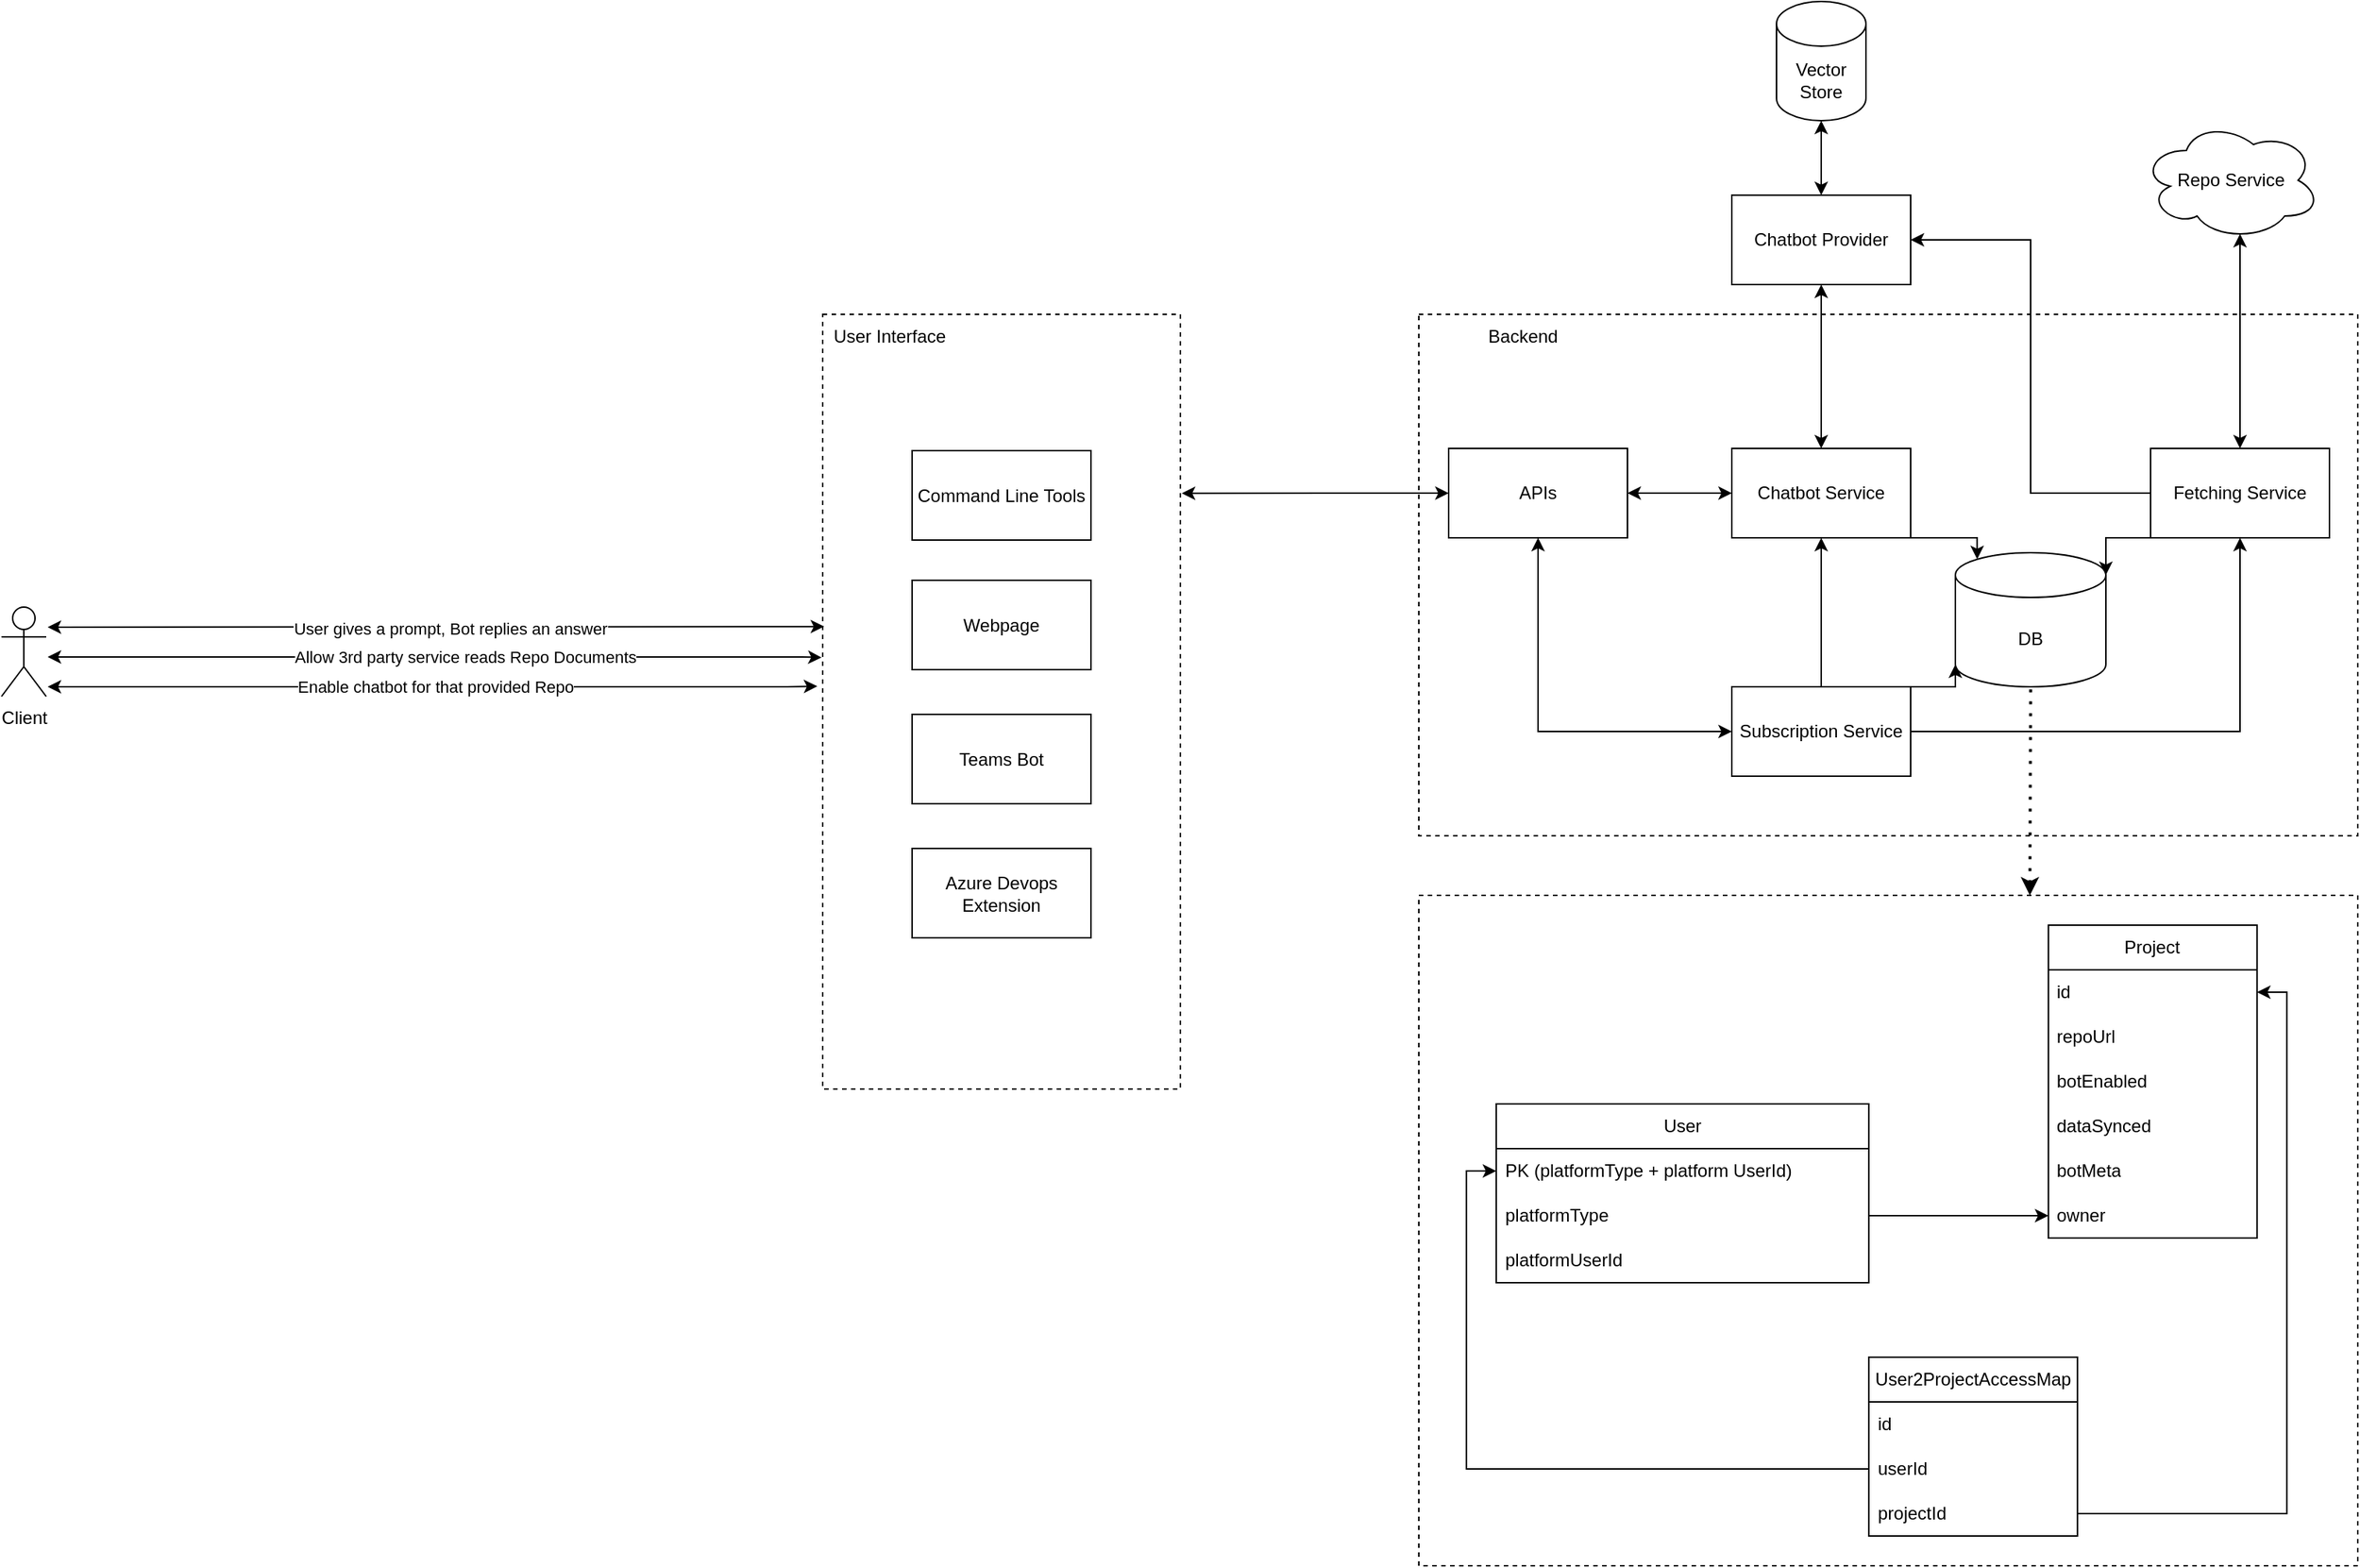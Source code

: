 <mxfile version="24.7.16">
  <diagram name="Page-1" id="e3K1C8kqqtnIpafieiGO">
    <mxGraphModel dx="2572" dy="951" grid="1" gridSize="10" guides="1" tooltips="1" connect="1" arrows="1" fold="1" page="1" pageScale="1" pageWidth="850" pageHeight="1100" math="0" shadow="0">
      <root>
        <mxCell id="0" />
        <mxCell id="1" parent="0" />
        <mxCell id="Jq515evewrRoZrL4Z5Ga-43" value="" style="rounded=0;whiteSpace=wrap;html=1;fillColor=none;dashed=1;" vertex="1" parent="1">
          <mxGeometry x="360" y="440" width="630" height="350" as="geometry" />
        </mxCell>
        <mxCell id="Jq515evewrRoZrL4Z5Ga-23" style="edgeStyle=orthogonalEdgeStyle;rounded=0;orthogonalLoop=1;jettySize=auto;html=1;entryX=-0.003;entryY=0.443;entryDx=0;entryDy=0;entryPerimeter=0;startArrow=classic;startFill=1;" edge="1" parent="1" target="Jq515evewrRoZrL4Z5Ga-81">
          <mxGeometry relative="1" as="geometry">
            <mxPoint x="-560" y="670" as="sourcePoint" />
            <mxPoint x="-54.0" y="768.5" as="targetPoint" />
            <Array as="points">
              <mxPoint x="-54" y="670" />
            </Array>
          </mxGeometry>
        </mxCell>
        <mxCell id="Jq515evewrRoZrL4Z5Ga-25" value="Allow 3rd party service reads Repo Documents" style="edgeLabel;html=1;align=center;verticalAlign=middle;resizable=0;points=[];" vertex="1" connectable="0" parent="Jq515evewrRoZrL4Z5Ga-23">
          <mxGeometry x="0.108" y="2" relative="1" as="geometry">
            <mxPoint x="-8" y="2" as="offset" />
          </mxGeometry>
        </mxCell>
        <mxCell id="Jq515evewrRoZrL4Z5Ga-27" style="edgeStyle=orthogonalEdgeStyle;rounded=0;orthogonalLoop=1;jettySize=auto;html=1;entryX=-0.015;entryY=0.48;entryDx=0;entryDy=0;entryPerimeter=0;startArrow=classic;startFill=1;" edge="1" parent="1" target="Jq515evewrRoZrL4Z5Ga-81">
          <mxGeometry relative="1" as="geometry">
            <mxPoint x="-560" y="690" as="sourcePoint" />
            <mxPoint x="-63.51" y="816.34" as="targetPoint" />
            <Array as="points">
              <mxPoint x="-64" y="690" />
            </Array>
          </mxGeometry>
        </mxCell>
        <mxCell id="Jq515evewrRoZrL4Z5Ga-28" value="Enable chatbot for that provided Repo" style="edgeLabel;html=1;align=center;verticalAlign=middle;resizable=0;points=[];" vertex="1" connectable="0" parent="Jq515evewrRoZrL4Z5Ga-27">
          <mxGeometry x="0.265" relative="1" as="geometry">
            <mxPoint x="-67" as="offset" />
          </mxGeometry>
        </mxCell>
        <mxCell id="Jq515evewrRoZrL4Z5Ga-2" value="Client" style="shape=umlActor;verticalLabelPosition=bottom;verticalAlign=top;html=1;outlineConnect=0;" vertex="1" parent="1">
          <mxGeometry x="-591" y="636.5" width="30" height="60" as="geometry" />
        </mxCell>
        <mxCell id="Jq515evewrRoZrL4Z5Ga-3" value="Chatbot Provider" style="rounded=0;whiteSpace=wrap;html=1;" vertex="1" parent="1">
          <mxGeometry x="570" y="360" width="120" height="60" as="geometry" />
        </mxCell>
        <mxCell id="Jq515evewrRoZrL4Z5Ga-4" value="Vector Store" style="shape=cylinder3;whiteSpace=wrap;html=1;boundedLbl=1;backgroundOutline=1;size=15;" vertex="1" parent="1">
          <mxGeometry x="600" y="230" width="60" height="80" as="geometry" />
        </mxCell>
        <mxCell id="Jq515evewrRoZrL4Z5Ga-42" style="edgeStyle=orthogonalEdgeStyle;rounded=0;orthogonalLoop=1;jettySize=auto;html=1;exitX=0;exitY=0.5;exitDx=0;exitDy=0;entryX=1;entryY=0.5;entryDx=0;entryDy=0;" edge="1" parent="1" source="Jq515evewrRoZrL4Z5Ga-11" target="Jq515evewrRoZrL4Z5Ga-3">
          <mxGeometry relative="1" as="geometry" />
        </mxCell>
        <mxCell id="Jq515evewrRoZrL4Z5Ga-11" value="Fetching Service" style="rounded=0;whiteSpace=wrap;html=1;" vertex="1" parent="1">
          <mxGeometry x="851" y="530" width="120" height="60" as="geometry" />
        </mxCell>
        <mxCell id="Jq515evewrRoZrL4Z5Ga-13" value="Repo Service" style="ellipse;shape=cloud;whiteSpace=wrap;html=1;" vertex="1" parent="1">
          <mxGeometry x="845" y="310" width="120" height="80" as="geometry" />
        </mxCell>
        <mxCell id="Jq515evewrRoZrL4Z5Ga-15" style="edgeStyle=orthogonalEdgeStyle;rounded=0;orthogonalLoop=1;jettySize=auto;html=1;exitX=0.5;exitY=0;exitDx=0;exitDy=0;entryX=0.55;entryY=0.95;entryDx=0;entryDy=0;entryPerimeter=0;startArrow=classic;startFill=1;" edge="1" parent="1" source="Jq515evewrRoZrL4Z5Ga-11" target="Jq515evewrRoZrL4Z5Ga-13">
          <mxGeometry relative="1" as="geometry" />
        </mxCell>
        <mxCell id="Jq515evewrRoZrL4Z5Ga-18" value="" style="endArrow=classic;startArrow=classic;html=1;rounded=0;entryX=0.5;entryY=1;entryDx=0;entryDy=0;entryPerimeter=0;exitX=0.5;exitY=0;exitDx=0;exitDy=0;" edge="1" parent="1" source="Jq515evewrRoZrL4Z5Ga-3" target="Jq515evewrRoZrL4Z5Ga-4">
          <mxGeometry width="50" height="50" relative="1" as="geometry">
            <mxPoint x="525" y="600" as="sourcePoint" />
            <mxPoint x="575" y="550" as="targetPoint" />
          </mxGeometry>
        </mxCell>
        <mxCell id="Jq515evewrRoZrL4Z5Ga-19" value="" style="endArrow=classic;startArrow=classic;html=1;rounded=0;entryX=0.004;entryY=0.403;entryDx=0;entryDy=0;entryPerimeter=0;" edge="1" parent="1" target="Jq515evewrRoZrL4Z5Ga-81">
          <mxGeometry width="50" height="50" relative="1" as="geometry">
            <mxPoint x="-560" y="650" as="sourcePoint" />
            <mxPoint x="-381" y="591.5" as="targetPoint" />
          </mxGeometry>
        </mxCell>
        <mxCell id="Jq515evewrRoZrL4Z5Ga-20" value="User gives a prompt, Bot replies an answer" style="edgeLabel;html=1;align=center;verticalAlign=middle;resizable=0;points=[];" vertex="1" connectable="0" parent="Jq515evewrRoZrL4Z5Ga-19">
          <mxGeometry x="0.019" y="-1" relative="1" as="geometry">
            <mxPoint x="4" as="offset" />
          </mxGeometry>
        </mxCell>
        <mxCell id="Jq515evewrRoZrL4Z5Ga-38" style="edgeStyle=orthogonalEdgeStyle;rounded=0;orthogonalLoop=1;jettySize=auto;html=1;exitX=0.5;exitY=0;exitDx=0;exitDy=0;entryX=0.5;entryY=1;entryDx=0;entryDy=0;" edge="1" parent="1" source="Jq515evewrRoZrL4Z5Ga-22" target="Jq515evewrRoZrL4Z5Ga-32">
          <mxGeometry relative="1" as="geometry" />
        </mxCell>
        <mxCell id="Jq515evewrRoZrL4Z5Ga-39" style="edgeStyle=orthogonalEdgeStyle;rounded=0;orthogonalLoop=1;jettySize=auto;html=1;exitX=1;exitY=0.5;exitDx=0;exitDy=0;entryX=0.5;entryY=1;entryDx=0;entryDy=0;" edge="1" parent="1" source="Jq515evewrRoZrL4Z5Ga-22" target="Jq515evewrRoZrL4Z5Ga-11">
          <mxGeometry relative="1" as="geometry" />
        </mxCell>
        <mxCell id="Jq515evewrRoZrL4Z5Ga-22" value="Subscription Service" style="rounded=0;whiteSpace=wrap;html=1;" vertex="1" parent="1">
          <mxGeometry x="570" y="690" width="120" height="60" as="geometry" />
        </mxCell>
        <mxCell id="Jq515evewrRoZrL4Z5Ga-37" style="edgeStyle=orthogonalEdgeStyle;rounded=0;orthogonalLoop=1;jettySize=auto;html=1;exitX=0.5;exitY=1;exitDx=0;exitDy=0;entryX=0;entryY=0.5;entryDx=0;entryDy=0;startArrow=classic;startFill=1;" edge="1" parent="1" source="Jq515evewrRoZrL4Z5Ga-31" target="Jq515evewrRoZrL4Z5Ga-22">
          <mxGeometry relative="1" as="geometry" />
        </mxCell>
        <mxCell id="Jq515evewrRoZrL4Z5Ga-31" value="APIs" style="rounded=0;whiteSpace=wrap;html=1;" vertex="1" parent="1">
          <mxGeometry x="380" y="530" width="120" height="60" as="geometry" />
        </mxCell>
        <mxCell id="Jq515evewrRoZrL4Z5Ga-32" value="Chatbot Service" style="rounded=0;whiteSpace=wrap;html=1;" vertex="1" parent="1">
          <mxGeometry x="570" y="530" width="120" height="60" as="geometry" />
        </mxCell>
        <mxCell id="Jq515evewrRoZrL4Z5Ga-34" value="" style="endArrow=classic;startArrow=classic;html=1;rounded=0;entryX=0.5;entryY=1;entryDx=0;entryDy=0;exitX=0.5;exitY=0;exitDx=0;exitDy=0;" edge="1" parent="1" source="Jq515evewrRoZrL4Z5Ga-32" target="Jq515evewrRoZrL4Z5Ga-3">
          <mxGeometry width="50" height="50" relative="1" as="geometry">
            <mxPoint x="430" y="500" as="sourcePoint" />
            <mxPoint x="480" y="450" as="targetPoint" />
          </mxGeometry>
        </mxCell>
        <mxCell id="Jq515evewrRoZrL4Z5Ga-35" value="" style="endArrow=classic;startArrow=classic;html=1;rounded=0;entryX=1;entryY=0.5;entryDx=0;entryDy=0;exitX=0;exitY=0.5;exitDx=0;exitDy=0;" edge="1" parent="1" source="Jq515evewrRoZrL4Z5Ga-32" target="Jq515evewrRoZrL4Z5Ga-31">
          <mxGeometry width="50" height="50" relative="1" as="geometry">
            <mxPoint x="640" y="540" as="sourcePoint" />
            <mxPoint x="640" y="430" as="targetPoint" />
          </mxGeometry>
        </mxCell>
        <mxCell id="Jq515evewrRoZrL4Z5Ga-44" value="DB" style="shape=cylinder3;whiteSpace=wrap;html=1;boundedLbl=1;backgroundOutline=1;size=15;" vertex="1" parent="1">
          <mxGeometry x="720" y="600" width="101" height="90" as="geometry" />
        </mxCell>
        <mxCell id="Jq515evewrRoZrL4Z5Ga-45" style="edgeStyle=orthogonalEdgeStyle;rounded=0;orthogonalLoop=1;jettySize=auto;html=1;exitX=1;exitY=0;exitDx=0;exitDy=0;entryX=0;entryY=1;entryDx=0;entryDy=-15;entryPerimeter=0;" edge="1" parent="1" source="Jq515evewrRoZrL4Z5Ga-22" target="Jq515evewrRoZrL4Z5Ga-44">
          <mxGeometry relative="1" as="geometry" />
        </mxCell>
        <mxCell id="Jq515evewrRoZrL4Z5Ga-46" style="edgeStyle=orthogonalEdgeStyle;rounded=0;orthogonalLoop=1;jettySize=auto;html=1;exitX=0;exitY=1;exitDx=0;exitDy=0;entryX=1;entryY=0;entryDx=0;entryDy=15;entryPerimeter=0;" edge="1" parent="1" source="Jq515evewrRoZrL4Z5Ga-11" target="Jq515evewrRoZrL4Z5Ga-44">
          <mxGeometry relative="1" as="geometry" />
        </mxCell>
        <mxCell id="Jq515evewrRoZrL4Z5Ga-47" style="edgeStyle=orthogonalEdgeStyle;rounded=0;orthogonalLoop=1;jettySize=auto;html=1;exitX=1;exitY=1;exitDx=0;exitDy=0;entryX=0.145;entryY=0;entryDx=0;entryDy=4.35;entryPerimeter=0;" edge="1" parent="1" source="Jq515evewrRoZrL4Z5Ga-32" target="Jq515evewrRoZrL4Z5Ga-44">
          <mxGeometry relative="1" as="geometry">
            <Array as="points">
              <mxPoint x="735" y="590" />
            </Array>
          </mxGeometry>
        </mxCell>
        <mxCell id="Jq515evewrRoZrL4Z5Ga-48" value="Project" style="swimlane;fontStyle=0;childLayout=stackLayout;horizontal=1;startSize=30;horizontalStack=0;resizeParent=1;resizeParentMax=0;resizeLast=0;collapsible=1;marginBottom=0;whiteSpace=wrap;html=1;" vertex="1" parent="1">
          <mxGeometry x="782.42" y="850" width="140" height="210" as="geometry">
            <mxRectangle x="700.5" y="860" width="80" height="30" as="alternateBounds" />
          </mxGeometry>
        </mxCell>
        <mxCell id="Jq515evewrRoZrL4Z5Ga-49" value="id" style="text;strokeColor=none;fillColor=none;align=left;verticalAlign=middle;spacingLeft=4;spacingRight=4;overflow=hidden;points=[[0,0.5],[1,0.5]];portConstraint=eastwest;rotatable=0;whiteSpace=wrap;html=1;" vertex="1" parent="Jq515evewrRoZrL4Z5Ga-48">
          <mxGeometry y="30" width="140" height="30" as="geometry" />
        </mxCell>
        <mxCell id="Jq515evewrRoZrL4Z5Ga-50" value="repoUrl" style="text;strokeColor=none;fillColor=none;align=left;verticalAlign=middle;spacingLeft=4;spacingRight=4;overflow=hidden;points=[[0,0.5],[1,0.5]];portConstraint=eastwest;rotatable=0;whiteSpace=wrap;html=1;" vertex="1" parent="Jq515evewrRoZrL4Z5Ga-48">
          <mxGeometry y="60" width="140" height="30" as="geometry" />
        </mxCell>
        <mxCell id="Jq515evewrRoZrL4Z5Ga-51" value="botEnabled" style="text;strokeColor=none;fillColor=none;align=left;verticalAlign=middle;spacingLeft=4;spacingRight=4;overflow=hidden;points=[[0,0.5],[1,0.5]];portConstraint=eastwest;rotatable=0;whiteSpace=wrap;html=1;" vertex="1" parent="Jq515evewrRoZrL4Z5Ga-48">
          <mxGeometry y="90" width="140" height="30" as="geometry" />
        </mxCell>
        <mxCell id="Jq515evewrRoZrL4Z5Ga-55" value="dataSynced" style="text;strokeColor=none;fillColor=none;align=left;verticalAlign=middle;spacingLeft=4;spacingRight=4;overflow=hidden;points=[[0,0.5],[1,0.5]];portConstraint=eastwest;rotatable=0;whiteSpace=wrap;html=1;" vertex="1" parent="Jq515evewrRoZrL4Z5Ga-48">
          <mxGeometry y="120" width="140" height="30" as="geometry" />
        </mxCell>
        <mxCell id="Jq515evewrRoZrL4Z5Ga-72" value="botMeta" style="text;strokeColor=none;fillColor=none;align=left;verticalAlign=middle;spacingLeft=4;spacingRight=4;overflow=hidden;points=[[0,0.5],[1,0.5]];portConstraint=eastwest;rotatable=0;whiteSpace=wrap;html=1;" vertex="1" parent="Jq515evewrRoZrL4Z5Ga-48">
          <mxGeometry y="150" width="140" height="30" as="geometry" />
        </mxCell>
        <mxCell id="Jq515evewrRoZrL4Z5Ga-56" value="owner" style="text;strokeColor=none;fillColor=none;align=left;verticalAlign=middle;spacingLeft=4;spacingRight=4;overflow=hidden;points=[[0,0.5],[1,0.5]];portConstraint=eastwest;rotatable=0;whiteSpace=wrap;html=1;" vertex="1" parent="Jq515evewrRoZrL4Z5Ga-48">
          <mxGeometry y="180" width="140" height="30" as="geometry" />
        </mxCell>
        <mxCell id="Jq515evewrRoZrL4Z5Ga-58" value="User" style="swimlane;fontStyle=0;childLayout=stackLayout;horizontal=1;startSize=30;horizontalStack=0;resizeParent=1;resizeParentMax=0;resizeLast=0;collapsible=1;marginBottom=0;whiteSpace=wrap;html=1;" vertex="1" parent="1">
          <mxGeometry x="411.92" y="970" width="250" height="120" as="geometry" />
        </mxCell>
        <mxCell id="Jq515evewrRoZrL4Z5Ga-60" value="PK (platformType + platform UserId)" style="text;strokeColor=none;fillColor=none;align=left;verticalAlign=middle;spacingLeft=4;spacingRight=4;overflow=hidden;points=[[0,0.5],[1,0.5]];portConstraint=eastwest;rotatable=0;whiteSpace=wrap;html=1;" vertex="1" parent="Jq515evewrRoZrL4Z5Ga-58">
          <mxGeometry y="30" width="250" height="30" as="geometry" />
        </mxCell>
        <mxCell id="Jq515evewrRoZrL4Z5Ga-63" value="platformType" style="text;strokeColor=none;fillColor=none;align=left;verticalAlign=middle;spacingLeft=4;spacingRight=4;overflow=hidden;points=[[0,0.5],[1,0.5]];portConstraint=eastwest;rotatable=0;whiteSpace=wrap;html=1;" vertex="1" parent="Jq515evewrRoZrL4Z5Ga-58">
          <mxGeometry y="60" width="250" height="30" as="geometry" />
        </mxCell>
        <mxCell id="Jq515evewrRoZrL4Z5Ga-61" value="platformUserId" style="text;strokeColor=none;fillColor=none;align=left;verticalAlign=middle;spacingLeft=4;spacingRight=4;overflow=hidden;points=[[0,0.5],[1,0.5]];portConstraint=eastwest;rotatable=0;whiteSpace=wrap;html=1;" vertex="1" parent="Jq515evewrRoZrL4Z5Ga-58">
          <mxGeometry y="90" width="250" height="30" as="geometry" />
        </mxCell>
        <mxCell id="Jq515evewrRoZrL4Z5Ga-64" value="" style="edgeStyle=orthogonalEdgeStyle;rounded=0;orthogonalLoop=1;jettySize=auto;html=1;entryX=0;entryY=0.5;entryDx=0;entryDy=0;" edge="1" parent="1" source="Jq515evewrRoZrL4Z5Ga-63" target="Jq515evewrRoZrL4Z5Ga-56">
          <mxGeometry relative="1" as="geometry" />
        </mxCell>
        <mxCell id="Jq515evewrRoZrL4Z5Ga-65" value="User2ProjectAccessMap" style="swimlane;fontStyle=0;childLayout=stackLayout;horizontal=1;startSize=30;horizontalStack=0;resizeParent=1;resizeParentMax=0;resizeLast=0;collapsible=1;marginBottom=0;whiteSpace=wrap;html=1;" vertex="1" parent="1">
          <mxGeometry x="661.92" y="1140" width="140" height="120" as="geometry" />
        </mxCell>
        <mxCell id="Jq515evewrRoZrL4Z5Ga-66" value="id" style="text;strokeColor=none;fillColor=none;align=left;verticalAlign=middle;spacingLeft=4;spacingRight=4;overflow=hidden;points=[[0,0.5],[1,0.5]];portConstraint=eastwest;rotatable=0;whiteSpace=wrap;html=1;" vertex="1" parent="Jq515evewrRoZrL4Z5Ga-65">
          <mxGeometry y="30" width="140" height="30" as="geometry" />
        </mxCell>
        <mxCell id="Jq515evewrRoZrL4Z5Ga-67" value="userId" style="text;strokeColor=none;fillColor=none;align=left;verticalAlign=middle;spacingLeft=4;spacingRight=4;overflow=hidden;points=[[0,0.5],[1,0.5]];portConstraint=eastwest;rotatable=0;whiteSpace=wrap;html=1;" vertex="1" parent="Jq515evewrRoZrL4Z5Ga-65">
          <mxGeometry y="60" width="140" height="30" as="geometry" />
        </mxCell>
        <mxCell id="Jq515evewrRoZrL4Z5Ga-68" value="projectId" style="text;strokeColor=none;fillColor=none;align=left;verticalAlign=middle;spacingLeft=4;spacingRight=4;overflow=hidden;points=[[0,0.5],[1,0.5]];portConstraint=eastwest;rotatable=0;whiteSpace=wrap;html=1;" vertex="1" parent="Jq515evewrRoZrL4Z5Ga-65">
          <mxGeometry y="90" width="140" height="30" as="geometry" />
        </mxCell>
        <mxCell id="Jq515evewrRoZrL4Z5Ga-69" style="edgeStyle=orthogonalEdgeStyle;rounded=0;orthogonalLoop=1;jettySize=auto;html=1;exitX=0;exitY=0.5;exitDx=0;exitDy=0;entryX=0;entryY=0.5;entryDx=0;entryDy=0;" edge="1" parent="1" source="Jq515evewrRoZrL4Z5Ga-67" target="Jq515evewrRoZrL4Z5Ga-60">
          <mxGeometry relative="1" as="geometry" />
        </mxCell>
        <mxCell id="Jq515evewrRoZrL4Z5Ga-70" style="edgeStyle=orthogonalEdgeStyle;rounded=0;orthogonalLoop=1;jettySize=auto;html=1;exitX=1;exitY=0.5;exitDx=0;exitDy=0;entryX=1;entryY=0.5;entryDx=0;entryDy=0;" edge="1" parent="1" source="Jq515evewrRoZrL4Z5Ga-68" target="Jq515evewrRoZrL4Z5Ga-49">
          <mxGeometry relative="1" as="geometry" />
        </mxCell>
        <mxCell id="Jq515evewrRoZrL4Z5Ga-73" value="Backend" style="text;html=1;align=center;verticalAlign=middle;whiteSpace=wrap;rounded=0;" vertex="1" parent="1">
          <mxGeometry x="359.75" y="440" width="140.25" height="30" as="geometry" />
        </mxCell>
        <mxCell id="Jq515evewrRoZrL4Z5Ga-74" value="Webpage" style="rounded=0;whiteSpace=wrap;html=1;" vertex="1" parent="1">
          <mxGeometry x="20" y="618.5" width="120" height="60" as="geometry" />
        </mxCell>
        <mxCell id="Jq515evewrRoZrL4Z5Ga-75" value="Teams Bot" style="rounded=0;whiteSpace=wrap;html=1;" vertex="1" parent="1">
          <mxGeometry x="20" y="708.5" width="120" height="60" as="geometry" />
        </mxCell>
        <mxCell id="Jq515evewrRoZrL4Z5Ga-76" value="Azure Devops Extension" style="rounded=0;whiteSpace=wrap;html=1;" vertex="1" parent="1">
          <mxGeometry x="20" y="798.5" width="120" height="60" as="geometry" />
        </mxCell>
        <mxCell id="Jq515evewrRoZrL4Z5Ga-80" value="Command Line Tools" style="rounded=0;whiteSpace=wrap;html=1;" vertex="1" parent="1">
          <mxGeometry x="20" y="531.5" width="120" height="60" as="geometry" />
        </mxCell>
        <mxCell id="Jq515evewrRoZrL4Z5Ga-81" value="" style="rounded=0;whiteSpace=wrap;html=1;fillColor=none;dashed=1;" vertex="1" parent="1">
          <mxGeometry x="-40" y="440" width="240" height="520" as="geometry" />
        </mxCell>
        <mxCell id="Jq515evewrRoZrL4Z5Ga-82" value="User Interface" style="text;html=1;align=center;verticalAlign=middle;whiteSpace=wrap;rounded=0;" vertex="1" parent="1">
          <mxGeometry x="-40" y="440" width="90" height="30" as="geometry" />
        </mxCell>
        <mxCell id="Jq515evewrRoZrL4Z5Ga-85" value="" style="endArrow=classic;startArrow=classic;html=1;rounded=0;entryX=0;entryY=0.5;entryDx=0;entryDy=0;exitX=1.004;exitY=0.231;exitDx=0;exitDy=0;exitPerimeter=0;" edge="1" parent="1" source="Jq515evewrRoZrL4Z5Ga-81" target="Jq515evewrRoZrL4Z5Ga-31">
          <mxGeometry width="50" height="50" relative="1" as="geometry">
            <mxPoint x="-30" y="670" as="sourcePoint" />
            <mxPoint x="20" y="620" as="targetPoint" />
          </mxGeometry>
        </mxCell>
        <mxCell id="Jq515evewrRoZrL4Z5Ga-87" value="" style="endArrow=none;dashed=1;html=1;dashPattern=1 3;strokeWidth=2;rounded=0;entryX=0.5;entryY=1;entryDx=0;entryDy=0;entryPerimeter=0;startArrow=classic;startFill=1;" edge="1" parent="1" target="Jq515evewrRoZrL4Z5Ga-44">
          <mxGeometry width="50" height="50" relative="1" as="geometry">
            <mxPoint x="770" y="830" as="sourcePoint" />
            <mxPoint x="620" y="770" as="targetPoint" />
          </mxGeometry>
        </mxCell>
        <mxCell id="Jq515evewrRoZrL4Z5Ga-89" value="" style="rounded=0;whiteSpace=wrap;html=1;fillColor=none;dashed=1;" vertex="1" parent="1">
          <mxGeometry x="360" y="830" width="630" height="450" as="geometry" />
        </mxCell>
      </root>
    </mxGraphModel>
  </diagram>
</mxfile>
